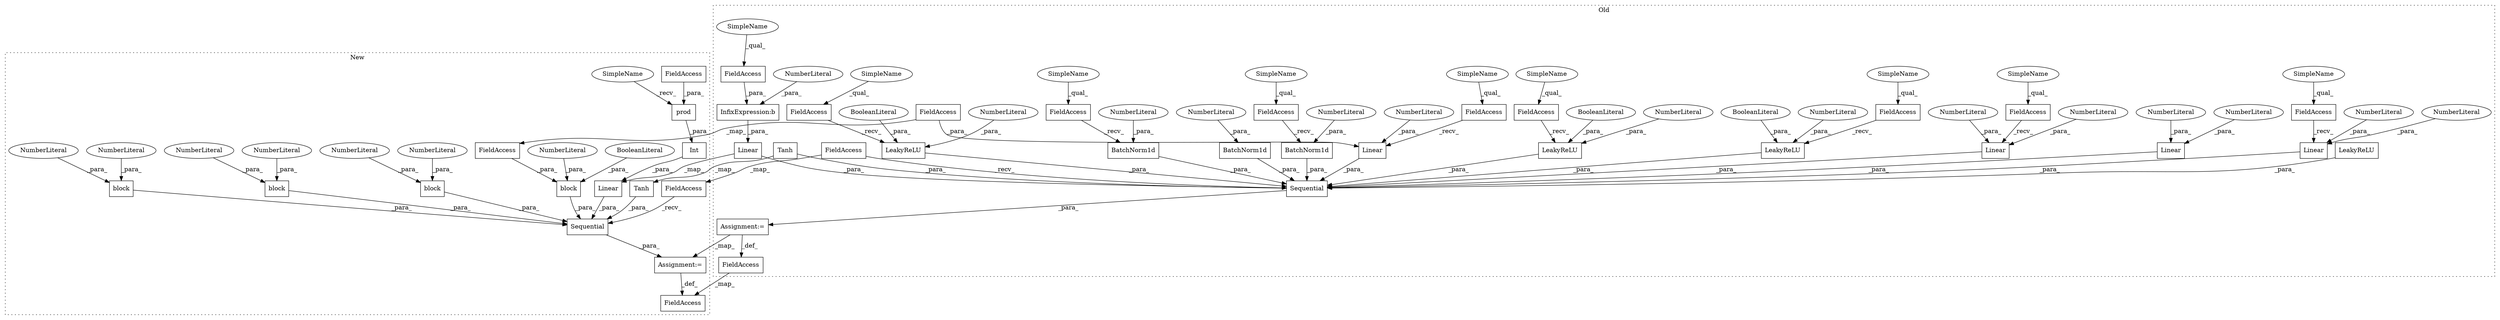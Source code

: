 digraph G {
subgraph cluster0 {
1 [label="LeakyReLU" a="32" s="2344,2362" l="10,1" shape="box"];
2 [label="NumberLiteral" a="34" s="2354" l="3" shape="ellipse"];
4 [label="Sequential" a="32" s="2128,2500" l="11,1" shape="box"];
5 [label="InfixExpression:b" a="27" s="2479" l="3" shape="box"];
6 [label="NumberLiteral" a="34" s="2482" l="1" shape="ellipse"];
7 [label="BooleanLiteral" a="9" s="2358" l="4" shape="ellipse"];
9 [label="Linear" a="32" s="2293,2307" l="7,1" shape="box"];
10 [label="NumberLiteral" a="34" s="2304" l="3" shape="ellipse"];
11 [label="NumberLiteral" a="34" s="2300" l="3" shape="ellipse"];
12 [label="Linear" a="32" s="2148,2173" l="7,1" shape="box"];
13 [label="NumberLiteral" a="34" s="2170" l="3" shape="ellipse"];
14 [label="Linear" a="32" s="2373,2388" l="7,1" shape="box"];
15 [label="NumberLiteral" a="34" s="2384" l="4" shape="ellipse"];
16 [label="NumberLiteral" a="34" s="2380" l="3" shape="ellipse"];
17 [label="Linear" a="32" s="2213,2227" l="7,1" shape="box"];
18 [label="NumberLiteral" a="34" s="2224" l="3" shape="ellipse"];
19 [label="NumberLiteral" a="34" s="2220" l="3" shape="ellipse"];
21 [label="Assignment:=" a="7" s="2118" l="1" shape="box"];
22 [label="Tanh" a="32" s="2494" l="6" shape="box"];
25 [label="FieldAccess" a="22" s="2284" l="8" shape="box"];
26 [label="FieldAccess" a="22" s="2309" l="8" shape="box"];
27 [label="FieldAccess" a="22" s="2139" l="8" shape="box"];
28 [label="FieldAccess" a="22" s="2335" l="8" shape="box"];
29 [label="FieldAccess" a="22" s="2467" l="12" shape="box"];
30 [label="FieldAccess" a="22" s="2229" l="8" shape="box"];
31 [label="FieldAccess" a="22" s="2175" l="8" shape="box"];
32 [label="FieldAccess" a="22" s="2255" l="8" shape="box"];
33 [label="FieldAccess" a="22" s="2204" l="8" shape="box"];
35 [label="LeakyReLU" a="32" s="2264,2282" l="10,1" shape="box"];
36 [label="NumberLiteral" a="34" s="2274" l="3" shape="ellipse"];
37 [label="BooleanLiteral" a="9" s="2278" l="4" shape="ellipse"];
38 [label="LeakyReLU" a="32" s="2426,2444" l="10,1" shape="box"];
50 [label="BatchNorm1d" a="32" s="2318,2333" l="12,1" shape="box"];
51 [label="NumberLiteral" a="34" s="2330" l="3" shape="ellipse"];
52 [label="LeakyReLU" a="32" s="2184,2202" l="10,1" shape="box"];
53 [label="NumberLiteral" a="34" s="2194" l="3" shape="ellipse"];
54 [label="BooleanLiteral" a="9" s="2198" l="4" shape="ellipse"];
55 [label="BatchNorm1d" a="32" s="2238,2253" l="12,1" shape="box"];
56 [label="NumberLiteral" a="34" s="2250" l="3" shape="ellipse"];
57 [label="FieldAccess" a="22" s="2108" l="10" shape="box"];
59 [label="Linear" a="32" s="2455,2483" l="7,1" shape="box"];
61 [label="FieldAccess" a="22" s="2155" l="14" shape="box"];
63 [label="BatchNorm1d" a="32" s="2399,2415" l="12,1" shape="box"];
64 [label="NumberLiteral" a="34" s="2411" l="4" shape="ellipse"];
65 [label="FieldAccess" a="22" s="2119" l="8" shape="box"];
68 [label="SimpleName" a="42" s="2467" l="3" shape="ellipse"];
70 [label="SimpleName" a="42" s="2284" l="5" shape="ellipse"];
71 [label="SimpleName" a="42" s="2255" l="5" shape="ellipse"];
72 [label="SimpleName" a="42" s="2309" l="5" shape="ellipse"];
73 [label="SimpleName" a="42" s="2204" l="5" shape="ellipse"];
74 [label="SimpleName" a="42" s="2139" l="5" shape="ellipse"];
75 [label="SimpleName" a="42" s="2335" l="5" shape="ellipse"];
76 [label="SimpleName" a="42" s="2175" l="5" shape="ellipse"];
77 [label="SimpleName" a="42" s="2229" l="5" shape="ellipse"];
label = "Old";
style="dotted";
}
subgraph cluster1 {
3 [label="prod" a="32" s="2250,2264" l="5,1" shape="box"];
8 [label="Int" a="32" s="2240,2265" l="4,1" shape="box"];
20 [label="Assignment:=" a="7" s="2120" l="1" shape="box"];
23 [label="Tanh" a="32" s="2277" l="6" shape="box"];
24 [label="Sequential" a="32" s="2130,2283" l="11,1" shape="box"];
34 [label="FieldAccess" a="22" s="2255" l="9" shape="box"];
39 [label="block" a="32" s="2173,2186" l="6,1" shape="box"];
40 [label="NumberLiteral" a="34" s="2179" l="3" shape="ellipse"];
41 [label="NumberLiteral" a="34" s="2183" l="3" shape="ellipse"];
42 [label="block" a="32" s="2188,2201" l="6,1" shape="box"];
43 [label="NumberLiteral" a="34" s="2198" l="3" shape="ellipse"];
44 [label="block" a="32" s="2203,2217" l="6,1" shape="box"];
45 [label="NumberLiteral" a="34" s="2194" l="3" shape="ellipse"];
46 [label="NumberLiteral" a="34" s="2209" l="3" shape="ellipse"];
47 [label="block" a="32" s="2141,2171" l="6,1" shape="box"];
48 [label="NumberLiteral" a="34" s="2162" l="3" shape="ellipse"];
49 [label="NumberLiteral" a="34" s="2213" l="4" shape="ellipse"];
58 [label="FieldAccess" a="22" s="2110" l="10" shape="box"];
60 [label="Linear" a="32" s="2228,2266" l="7,1" shape="box"];
62 [label="FieldAccess" a="22" s="2147" l="14" shape="box"];
66 [label="FieldAccess" a="22" s="2121" l="8" shape="box"];
67 [label="BooleanLiteral" a="9" s="2166" l="5" shape="ellipse"];
69 [label="SimpleName" a="42" s="2244" l="5" shape="ellipse"];
label = "New";
style="dotted";
}
1 -> 4 [label="_para_"];
2 -> 1 [label="_para_"];
3 -> 8 [label="_para_"];
4 -> 21 [label="_para_"];
5 -> 59 [label="_para_"];
6 -> 5 [label="_para_"];
7 -> 1 [label="_para_"];
8 -> 60 [label="_para_"];
9 -> 4 [label="_para_"];
10 -> 9 [label="_para_"];
11 -> 9 [label="_para_"];
12 -> 4 [label="_para_"];
13 -> 12 [label="_para_"];
14 -> 4 [label="_para_"];
15 -> 14 [label="_para_"];
16 -> 14 [label="_para_"];
17 -> 4 [label="_para_"];
18 -> 17 [label="_para_"];
19 -> 17 [label="_para_"];
20 -> 58 [label="_def_"];
21 -> 57 [label="_def_"];
21 -> 20 [label="_map_"];
22 -> 4 [label="_para_"];
22 -> 23 [label="_map_"];
23 -> 24 [label="_para_"];
24 -> 20 [label="_para_"];
25 -> 9 [label="_recv_"];
26 -> 50 [label="_recv_"];
27 -> 12 [label="_recv_"];
28 -> 1 [label="_recv_"];
29 -> 5 [label="_para_"];
30 -> 55 [label="_recv_"];
31 -> 52 [label="_recv_"];
32 -> 35 [label="_recv_"];
33 -> 17 [label="_recv_"];
34 -> 3 [label="_para_"];
35 -> 4 [label="_para_"];
36 -> 35 [label="_para_"];
37 -> 35 [label="_para_"];
38 -> 4 [label="_para_"];
39 -> 24 [label="_para_"];
40 -> 39 [label="_para_"];
41 -> 39 [label="_para_"];
42 -> 24 [label="_para_"];
43 -> 42 [label="_para_"];
44 -> 24 [label="_para_"];
45 -> 42 [label="_para_"];
46 -> 44 [label="_para_"];
47 -> 24 [label="_para_"];
48 -> 47 [label="_para_"];
49 -> 44 [label="_para_"];
50 -> 4 [label="_para_"];
51 -> 50 [label="_para_"];
52 -> 4 [label="_para_"];
53 -> 52 [label="_para_"];
54 -> 52 [label="_para_"];
55 -> 4 [label="_para_"];
56 -> 55 [label="_para_"];
57 -> 58 [label="_map_"];
59 -> 4 [label="_para_"];
59 -> 60 [label="_map_"];
60 -> 24 [label="_para_"];
61 -> 12 [label="_para_"];
61 -> 62 [label="_map_"];
62 -> 47 [label="_para_"];
63 -> 4 [label="_para_"];
64 -> 63 [label="_para_"];
65 -> 4 [label="_recv_"];
65 -> 66 [label="_map_"];
66 -> 24 [label="_recv_"];
67 -> 47 [label="_para_"];
68 -> 29 [label="_qual_"];
69 -> 3 [label="_recv_"];
70 -> 25 [label="_qual_"];
71 -> 32 [label="_qual_"];
72 -> 26 [label="_qual_"];
73 -> 33 [label="_qual_"];
74 -> 27 [label="_qual_"];
75 -> 28 [label="_qual_"];
76 -> 31 [label="_qual_"];
77 -> 30 [label="_qual_"];
}